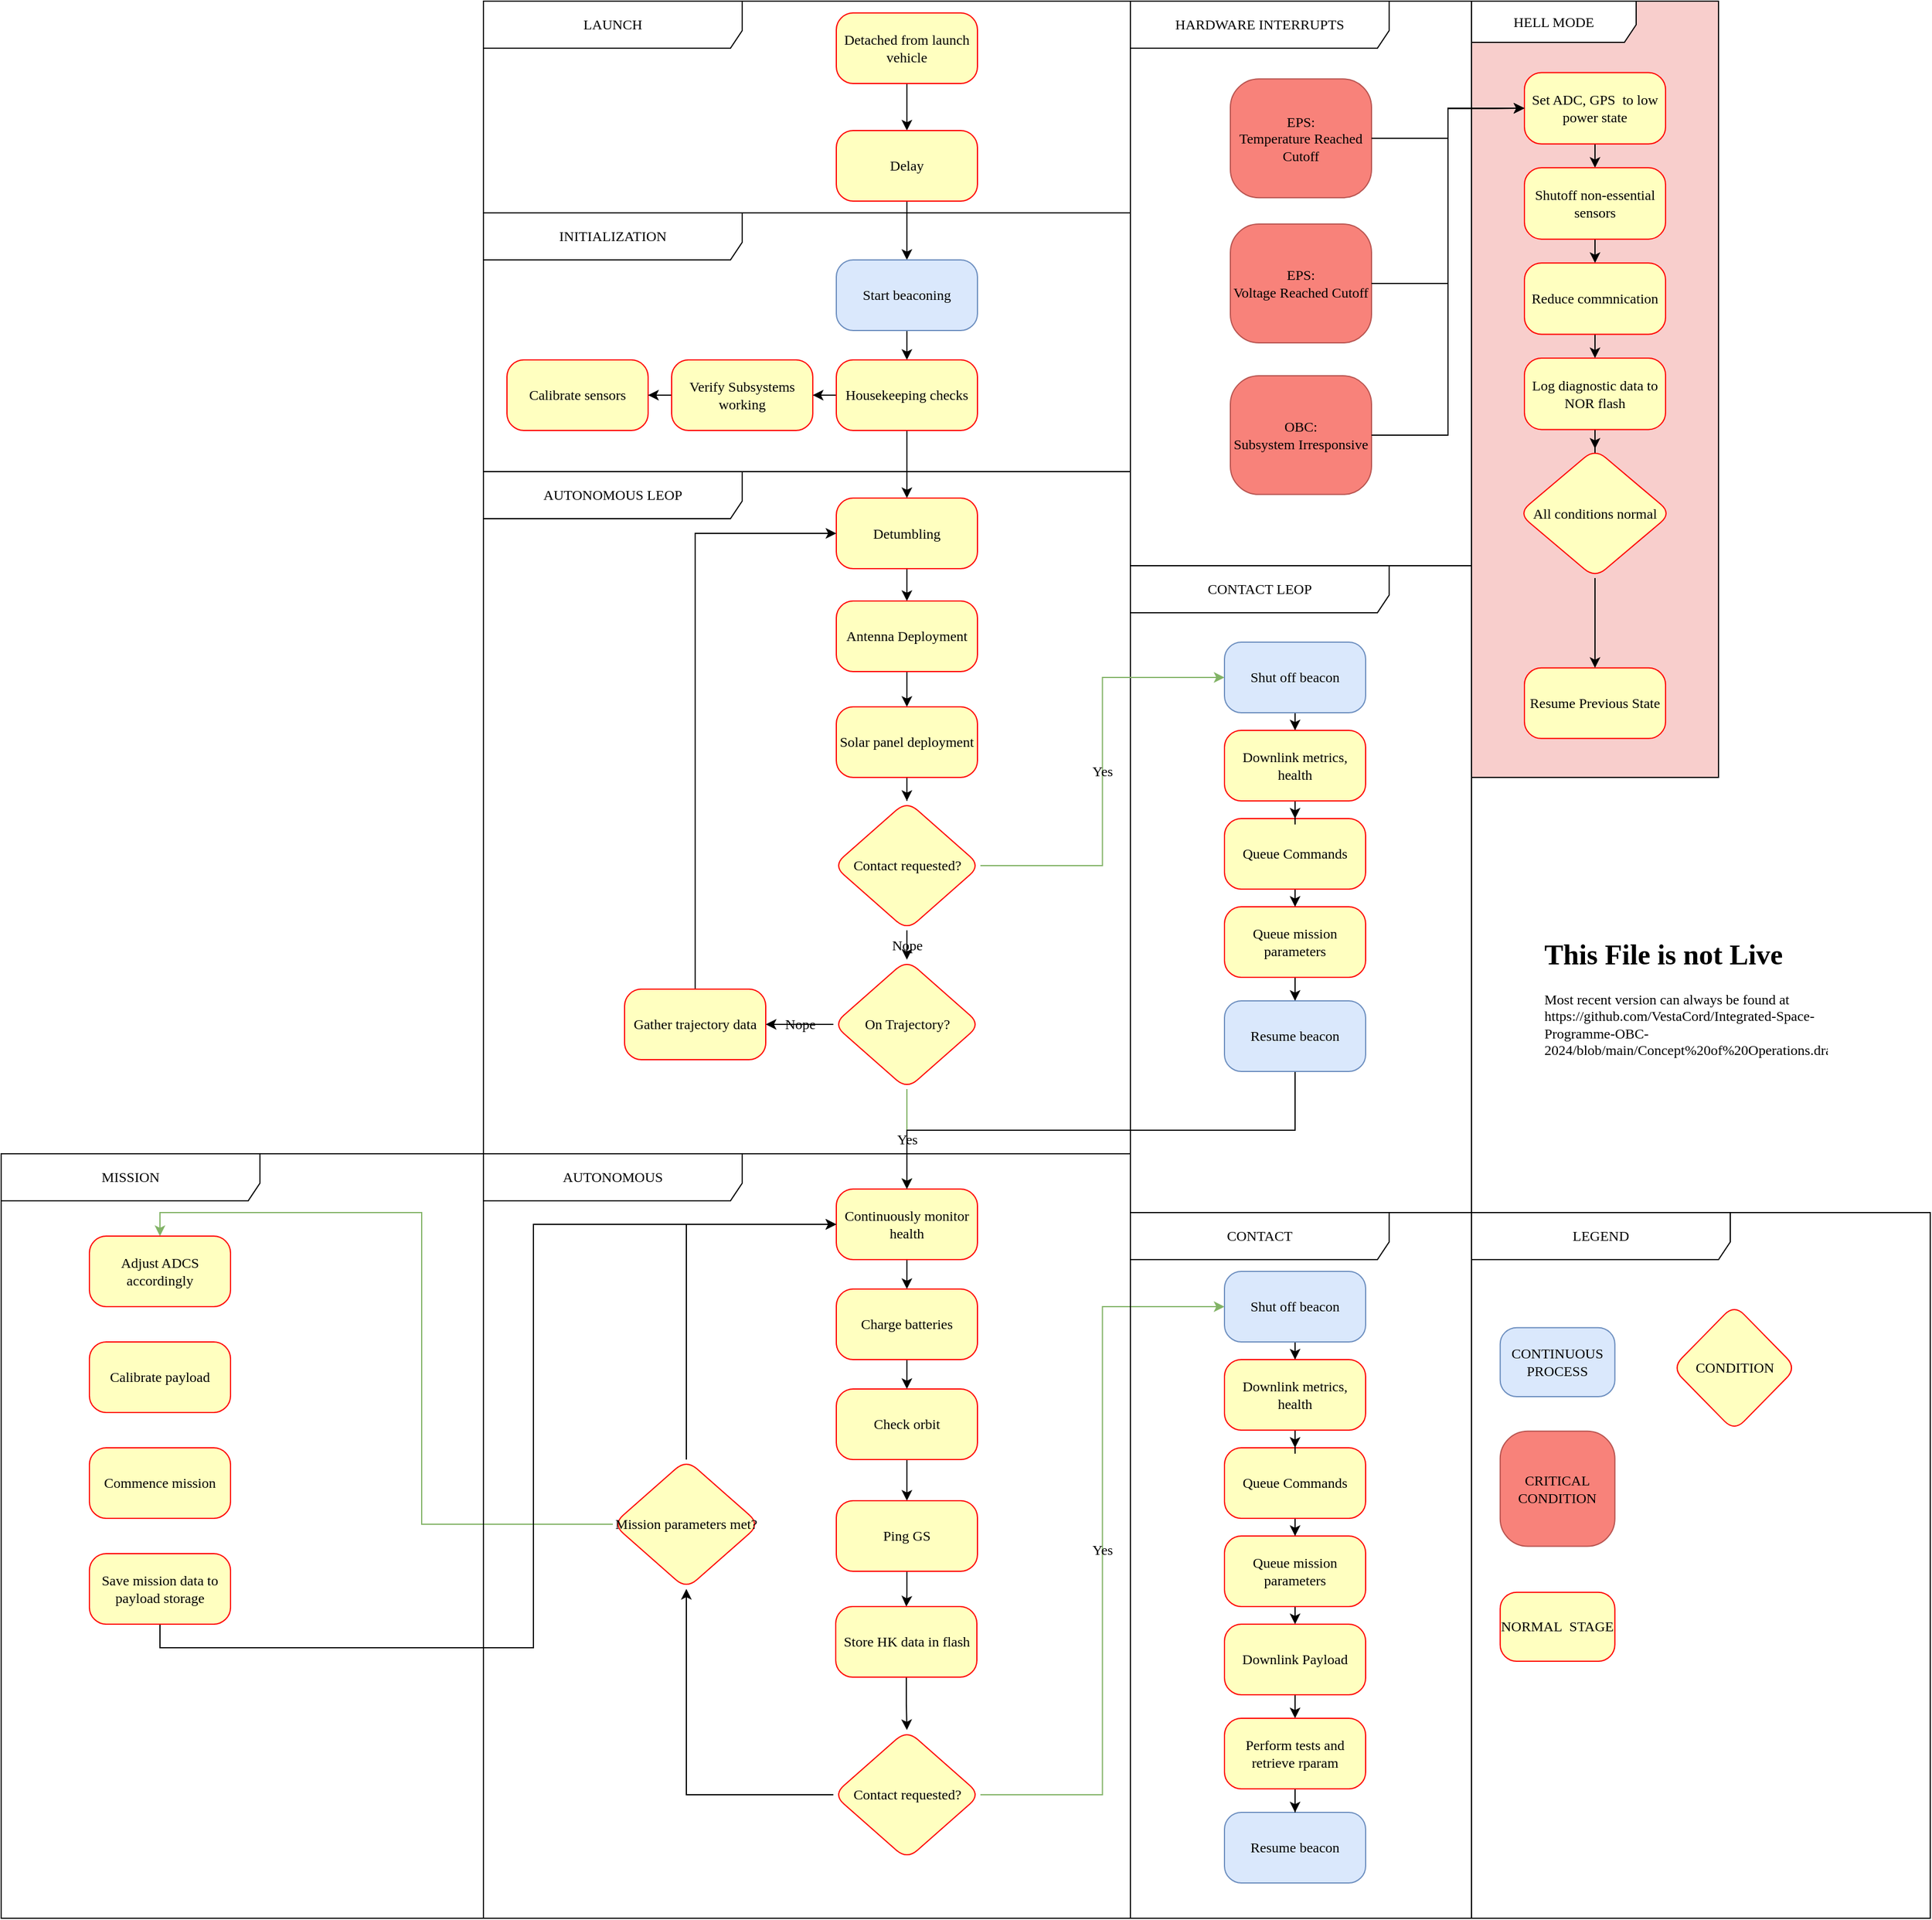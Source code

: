 <mxfile version="25.0.3">
  <diagram name="Page-1" id="58cdce13-f638-feb5-8d6f-7d28b1aa9fa0">
    <mxGraphModel dx="6195" dy="1840" grid="1" gridSize="10" guides="1" tooltips="1" connect="1" arrows="1" fold="1" page="1" pageScale="1" pageWidth="1100" pageHeight="850" background="none" math="0" shadow="0">
      <root>
        <mxCell id="0" />
        <mxCell id="1" parent="0" />
        <mxCell id="lHxp2UJJxv1g5Qm9Gd8C-112" value="CONTACT LEOP" style="shape=umlFrame;whiteSpace=wrap;html=1;rounded=1;shadow=0;comic=0;labelBackgroundColor=none;strokeWidth=1;fontFamily=Verdana;fontSize=12;align=center;width=220;height=40;movable=1;resizable=1;rotatable=1;deletable=1;editable=1;locked=0;connectable=1;" vertex="1" parent="1">
          <mxGeometry x="-1790" y="540" width="290" height="550" as="geometry" />
        </mxCell>
        <mxCell id="lHxp2UJJxv1g5Qm9Gd8C-42" value="INITIALIZATION" style="shape=umlFrame;whiteSpace=wrap;html=1;rounded=1;shadow=0;comic=0;labelBackgroundColor=none;strokeWidth=1;fontFamily=Verdana;fontSize=12;align=center;width=220;height=40;movable=1;resizable=1;rotatable=1;deletable=1;editable=1;locked=0;connectable=1;" vertex="1" parent="1">
          <mxGeometry x="-2340" y="240" width="550" height="220" as="geometry" />
        </mxCell>
        <mxCell id="WgPyda2361uFBX1S1SH9-40" value="&lt;h1 style=&quot;margin-top: 0px;&quot;&gt;This File is not Live&lt;br&gt;&lt;/h1&gt;&lt;p&gt;Most recent version can always be found at https://github.com/VestaCord/Integrated-Space-Programme-OBC-2024/blob/main/Concept%20of%20Operations.drawio&lt;/p&gt;&lt;p&gt;&lt;br&gt;&lt;/p&gt;" style="text;html=1;whiteSpace=wrap;overflow=hidden;rounded=0;fontFamily=Verdana;fontSize=12;fontColor=default;labelBackgroundColor=none;" parent="1" vertex="1">
          <mxGeometry x="-1440" y="850" width="242.56" height="120" as="geometry" />
        </mxCell>
        <mxCell id="fZ8Ad-nDp0P5AW8LzXRF-111" value="" style="group;fillColor=#f8cecc;strokeColor=#b85450;" parent="1" vertex="1" connectable="0">
          <mxGeometry x="-1500" y="60" width="210" height="660" as="geometry" />
        </mxCell>
        <mxCell id="fZ8Ad-nDp0P5AW8LzXRF-101" value="HELL MODE" style="shape=umlFrame;whiteSpace=wrap;html=1;rounded=1;shadow=0;comic=0;labelBackgroundColor=none;strokeWidth=1;fontFamily=Verdana;fontSize=12;align=center;width=140;height=35;movable=1;resizable=1;rotatable=1;deletable=1;editable=1;locked=0;connectable=1;" parent="fZ8Ad-nDp0P5AW8LzXRF-111" vertex="1">
          <mxGeometry width="210" height="660" as="geometry" />
        </mxCell>
        <mxCell id="fZ8Ad-nDp0P5AW8LzXRF-107" style="edgeStyle=orthogonalEdgeStyle;rounded=0;orthogonalLoop=1;jettySize=auto;html=1;exitX=0.5;exitY=1;exitDx=0;exitDy=0;entryX=0.5;entryY=0;entryDx=0;entryDy=0;fontFamily=Verdana;fontSize=12;fontColor=#000000;labelBackgroundColor=none;" parent="fZ8Ad-nDp0P5AW8LzXRF-111" source="fZ8Ad-nDp0P5AW8LzXRF-102" target="fZ8Ad-nDp0P5AW8LzXRF-103" edge="1">
          <mxGeometry relative="1" as="geometry" />
        </mxCell>
        <mxCell id="fZ8Ad-nDp0P5AW8LzXRF-102" value="Set ADC, GPS  to low power state" style="whiteSpace=wrap;rounded=1;fillColor=#ffffc0;strokeColor=#ff0000;shadow=0;fontColor=#000000;fontStyle=0;comic=0;align=center;verticalAlign=middle;arcSize=24;fontFamily=Verdana;fontSize=12;labelBackgroundColor=none;" parent="fZ8Ad-nDp0P5AW8LzXRF-111" vertex="1">
          <mxGeometry x="45.0" y="60.702" width="120" height="60.702" as="geometry" />
        </mxCell>
        <mxCell id="fZ8Ad-nDp0P5AW8LzXRF-108" style="edgeStyle=orthogonalEdgeStyle;rounded=0;orthogonalLoop=1;jettySize=auto;html=1;exitX=0.5;exitY=1;exitDx=0;exitDy=0;entryX=0.5;entryY=0;entryDx=0;entryDy=0;fontFamily=Verdana;fontSize=12;fontColor=#000000;labelBackgroundColor=none;" parent="fZ8Ad-nDp0P5AW8LzXRF-111" source="fZ8Ad-nDp0P5AW8LzXRF-103" target="fZ8Ad-nDp0P5AW8LzXRF-104" edge="1">
          <mxGeometry relative="1" as="geometry" />
        </mxCell>
        <mxCell id="fZ8Ad-nDp0P5AW8LzXRF-103" value="Shutoff non-essential sensors" style="whiteSpace=wrap;rounded=1;fillColor=#ffffc0;strokeColor=#ff0000;shadow=0;fontColor=#000000;fontStyle=0;comic=0;align=center;verticalAlign=middle;arcSize=24;fontFamily=Verdana;fontSize=12;labelBackgroundColor=none;" parent="fZ8Ad-nDp0P5AW8LzXRF-111" vertex="1">
          <mxGeometry x="45.0" y="141.638" width="120" height="60.702" as="geometry" />
        </mxCell>
        <mxCell id="fZ8Ad-nDp0P5AW8LzXRF-109" style="edgeStyle=orthogonalEdgeStyle;rounded=0;orthogonalLoop=1;jettySize=auto;html=1;exitX=0.5;exitY=1;exitDx=0;exitDy=0;entryX=0.5;entryY=0;entryDx=0;entryDy=0;fontFamily=Verdana;fontSize=12;fontColor=#000000;labelBackgroundColor=none;" parent="fZ8Ad-nDp0P5AW8LzXRF-111" source="fZ8Ad-nDp0P5AW8LzXRF-104" target="fZ8Ad-nDp0P5AW8LzXRF-105" edge="1">
          <mxGeometry relative="1" as="geometry" />
        </mxCell>
        <mxCell id="fZ8Ad-nDp0P5AW8LzXRF-104" value="Reduce commnication" style="whiteSpace=wrap;rounded=1;fillColor=#ffffc0;strokeColor=#ff0000;shadow=0;fontColor=#000000;fontStyle=0;comic=0;align=center;verticalAlign=middle;arcSize=24;fontFamily=Verdana;fontSize=12;labelBackgroundColor=none;" parent="fZ8Ad-nDp0P5AW8LzXRF-111" vertex="1">
          <mxGeometry x="45.0" y="222.574" width="120" height="60.702" as="geometry" />
        </mxCell>
        <mxCell id="lHxp2UJJxv1g5Qm9Gd8C-40" style="edgeStyle=orthogonalEdgeStyle;rounded=0;orthogonalLoop=1;jettySize=auto;html=1;exitX=0.5;exitY=1;exitDx=0;exitDy=0;fontFamily=Verdana;fontSize=12;fontColor=#000000;fontStyle=0;labelBackgroundColor=none;" edge="1" parent="fZ8Ad-nDp0P5AW8LzXRF-111" source="fZ8Ad-nDp0P5AW8LzXRF-105" target="lHxp2UJJxv1g5Qm9Gd8C-39">
          <mxGeometry relative="1" as="geometry" />
        </mxCell>
        <mxCell id="fZ8Ad-nDp0P5AW8LzXRF-105" value="Log diagnostic data to NOR flash" style="whiteSpace=wrap;rounded=1;fillColor=#ffffc0;strokeColor=#ff0000;shadow=0;fontColor=#000000;fontStyle=0;comic=0;align=center;verticalAlign=middle;arcSize=24;fontFamily=Verdana;fontSize=12;labelBackgroundColor=none;" parent="fZ8Ad-nDp0P5AW8LzXRF-111" vertex="1">
          <mxGeometry x="45" y="303.511" width="120" height="60.702" as="geometry" />
        </mxCell>
        <mxCell id="lHxp2UJJxv1g5Qm9Gd8C-39" value="All conditions normal" style="rhombus;whiteSpace=wrap;html=1;rounded=1;shadow=0;comic=0;strokeColor=#ff0000;align=center;verticalAlign=middle;arcSize=24;fontFamily=Verdana;fontSize=12;fontColor=#000000;labelBackgroundColor=none;fillColor=#ffffc0;" vertex="1" parent="fZ8Ad-nDp0P5AW8LzXRF-111">
          <mxGeometry x="40" y="380.5" width="130" height="110" as="geometry" />
        </mxCell>
        <mxCell id="fZ8Ad-nDp0P5AW8LzXRF-229" value="Resume Previous State" style="rounded=1;whiteSpace=wrap;html=1;shadow=0;comic=0;strokeColor=#ff0000;align=center;verticalAlign=middle;arcSize=24;fontFamily=Verdana;fontSize=12;fontColor=#000000;labelBackgroundColor=none;fillColor=#ffffc0;" parent="fZ8Ad-nDp0P5AW8LzXRF-111" vertex="1">
          <mxGeometry x="45" y="566.9" width="120" height="60" as="geometry" />
        </mxCell>
        <mxCell id="lHxp2UJJxv1g5Qm9Gd8C-41" style="edgeStyle=orthogonalEdgeStyle;rounded=0;orthogonalLoop=1;jettySize=auto;html=1;exitX=0.5;exitY=1;exitDx=0;exitDy=0;fontFamily=Verdana;fontSize=12;fontColor=#000000;fontStyle=0;labelBackgroundColor=none;" edge="1" parent="fZ8Ad-nDp0P5AW8LzXRF-111" source="lHxp2UJJxv1g5Qm9Gd8C-39" target="fZ8Ad-nDp0P5AW8LzXRF-229">
          <mxGeometry relative="1" as="geometry" />
        </mxCell>
        <mxCell id="lHxp2UJJxv1g5Qm9Gd8C-6" style="edgeStyle=orthogonalEdgeStyle;rounded=0;orthogonalLoop=1;jettySize=auto;html=1;exitX=0.5;exitY=1;exitDx=0;exitDy=0;fontFamily=Verdana;fontSize=12;fontColor=#000000;fontStyle=0;labelBackgroundColor=none;" edge="1" parent="1" source="lHxp2UJJxv1g5Qm9Gd8C-5" target="lHxp2UJJxv1g5Qm9Gd8C-7">
          <mxGeometry relative="1" as="geometry">
            <mxPoint x="-1980" y="170" as="targetPoint" />
          </mxGeometry>
        </mxCell>
        <mxCell id="lHxp2UJJxv1g5Qm9Gd8C-5" value="Detached from launch vehicle" style="rounded=1;whiteSpace=wrap;html=1;shadow=0;comic=0;strokeColor=#ff0000;align=center;verticalAlign=middle;arcSize=24;fontFamily=Verdana;fontSize=12;fontColor=#000000;fontStyle=0;labelBackgroundColor=none;fillColor=#ffffc0;" vertex="1" parent="1">
          <mxGeometry x="-2040" y="70" width="120" height="60" as="geometry" />
        </mxCell>
        <mxCell id="lHxp2UJJxv1g5Qm9Gd8C-8" style="edgeStyle=orthogonalEdgeStyle;rounded=0;orthogonalLoop=1;jettySize=auto;html=1;exitX=0.5;exitY=1;exitDx=0;exitDy=0;fontFamily=Verdana;fontSize=12;fontColor=#000000;fontStyle=0;labelBackgroundColor=none;" edge="1" parent="1" source="lHxp2UJJxv1g5Qm9Gd8C-7" target="lHxp2UJJxv1g5Qm9Gd8C-9">
          <mxGeometry relative="1" as="geometry">
            <mxPoint x="-1980" y="330" as="targetPoint" />
          </mxGeometry>
        </mxCell>
        <mxCell id="lHxp2UJJxv1g5Qm9Gd8C-7" value="Delay" style="rounded=1;whiteSpace=wrap;html=1;shadow=0;comic=0;strokeColor=#ff0000;align=center;verticalAlign=middle;arcSize=24;fontFamily=Verdana;fontSize=12;fontColor=#000000;fontStyle=0;labelBackgroundColor=none;fillColor=#ffffc0;" vertex="1" parent="1">
          <mxGeometry x="-2040" y="170" width="120" height="60" as="geometry" />
        </mxCell>
        <mxCell id="lHxp2UJJxv1g5Qm9Gd8C-61" style="edgeStyle=orthogonalEdgeStyle;rounded=0;orthogonalLoop=1;jettySize=auto;html=1;exitX=0.5;exitY=1;exitDx=0;exitDy=0;fontFamily=Verdana;fontSize=12;fontColor=#000000;fontStyle=0;labelBackgroundColor=none;" edge="1" parent="1" source="lHxp2UJJxv1g5Qm9Gd8C-9" target="lHxp2UJJxv1g5Qm9Gd8C-60">
          <mxGeometry relative="1" as="geometry" />
        </mxCell>
        <mxCell id="lHxp2UJJxv1g5Qm9Gd8C-9" value="Start beaconing" style="rounded=1;whiteSpace=wrap;html=1;shadow=0;comic=0;strokeColor=#6c8ebf;align=center;verticalAlign=middle;arcSize=24;fontFamily=Verdana;fontSize=12;fontStyle=0;labelBackgroundColor=none;fillColor=#dae8fc;" vertex="1" parent="1">
          <mxGeometry x="-2040" y="280" width="120" height="60" as="geometry" />
        </mxCell>
        <mxCell id="lHxp2UJJxv1g5Qm9Gd8C-14" style="edgeStyle=orthogonalEdgeStyle;rounded=0;orthogonalLoop=1;jettySize=auto;html=1;exitX=0.5;exitY=1;exitDx=0;exitDy=0;entryX=0.5;entryY=0;entryDx=0;entryDy=0;fontFamily=Verdana;fontSize=12;fontColor=#000000;labelBackgroundColor=none;" edge="1" parent="1" target="lHxp2UJJxv1g5Qm9Gd8C-17">
          <mxGeometry relative="1" as="geometry">
            <mxPoint x="-1565.0" y="242.34" as="sourcePoint" />
          </mxGeometry>
        </mxCell>
        <mxCell id="lHxp2UJJxv1g5Qm9Gd8C-64" style="edgeStyle=orthogonalEdgeStyle;rounded=0;orthogonalLoop=1;jettySize=auto;html=1;exitX=0.5;exitY=1;exitDx=0;exitDy=0;entryX=0.5;entryY=0;entryDx=0;entryDy=0;fontFamily=Verdana;fontSize=12;fontColor=#000000;fontStyle=0;labelBackgroundColor=none;" edge="1" parent="1" source="lHxp2UJJxv1g5Qm9Gd8C-60" target="lHxp2UJJxv1g5Qm9Gd8C-63">
          <mxGeometry relative="1" as="geometry" />
        </mxCell>
        <mxCell id="lHxp2UJJxv1g5Qm9Gd8C-98" style="edgeStyle=orthogonalEdgeStyle;rounded=0;orthogonalLoop=1;jettySize=auto;html=1;exitX=0;exitY=0.5;exitDx=0;exitDy=0;fontFamily=Verdana;fontSize=12;fontColor=#000000;fontStyle=0;labelBackgroundColor=none;" edge="1" parent="1" source="lHxp2UJJxv1g5Qm9Gd8C-60" target="lHxp2UJJxv1g5Qm9Gd8C-96">
          <mxGeometry relative="1" as="geometry" />
        </mxCell>
        <mxCell id="lHxp2UJJxv1g5Qm9Gd8C-60" value="Housekeeping checks" style="rounded=1;whiteSpace=wrap;html=1;shadow=0;comic=0;strokeColor=#ff0000;align=center;verticalAlign=middle;arcSize=24;fontFamily=Verdana;fontSize=12;fontColor=#000000;fontStyle=0;labelBackgroundColor=none;fillColor=#ffffc0;" vertex="1" parent="1">
          <mxGeometry x="-2040" y="365" width="120" height="60" as="geometry" />
        </mxCell>
        <mxCell id="lHxp2UJJxv1g5Qm9Gd8C-62" value="AUTONOMOUS LEOP" style="shape=umlFrame;whiteSpace=wrap;html=1;rounded=1;shadow=0;comic=0;labelBackgroundColor=none;strokeWidth=1;fontFamily=Verdana;fontSize=12;align=center;width=220;height=40;movable=1;resizable=1;rotatable=1;deletable=1;editable=1;locked=0;connectable=1;" vertex="1" parent="1">
          <mxGeometry x="-2340" y="460" width="550" height="580" as="geometry" />
        </mxCell>
        <mxCell id="lHxp2UJJxv1g5Qm9Gd8C-67" style="edgeStyle=orthogonalEdgeStyle;rounded=0;orthogonalLoop=1;jettySize=auto;html=1;exitX=0.5;exitY=1;exitDx=0;exitDy=0;fontFamily=Verdana;fontSize=12;fontColor=#000000;fontStyle=0;labelBackgroundColor=none;" edge="1" parent="1" source="lHxp2UJJxv1g5Qm9Gd8C-63" target="lHxp2UJJxv1g5Qm9Gd8C-66">
          <mxGeometry relative="1" as="geometry" />
        </mxCell>
        <mxCell id="lHxp2UJJxv1g5Qm9Gd8C-63" value="Detumbling" style="rounded=1;whiteSpace=wrap;html=1;shadow=0;comic=0;strokeColor=#ff0000;align=center;verticalAlign=middle;arcSize=24;fontFamily=Verdana;fontSize=12;fontColor=#000000;fontStyle=0;labelBackgroundColor=none;fillColor=#ffffc0;" vertex="1" parent="1">
          <mxGeometry x="-2040" y="482.5" width="120" height="60" as="geometry" />
        </mxCell>
        <mxCell id="lHxp2UJJxv1g5Qm9Gd8C-70" style="edgeStyle=orthogonalEdgeStyle;rounded=0;orthogonalLoop=1;jettySize=auto;html=1;exitX=0.5;exitY=1;exitDx=0;exitDy=0;entryX=0.5;entryY=0;entryDx=0;entryDy=0;fontFamily=Verdana;fontSize=12;fontColor=#000000;fontStyle=0;labelBackgroundColor=none;" edge="1" parent="1" source="lHxp2UJJxv1g5Qm9Gd8C-66" target="lHxp2UJJxv1g5Qm9Gd8C-69">
          <mxGeometry relative="1" as="geometry" />
        </mxCell>
        <mxCell id="lHxp2UJJxv1g5Qm9Gd8C-66" value="Antenna Deployment" style="rounded=1;whiteSpace=wrap;html=1;shadow=0;comic=0;strokeColor=#ff0000;align=center;verticalAlign=middle;arcSize=24;fontFamily=Verdana;fontSize=12;fontColor=#000000;fontStyle=0;labelBackgroundColor=none;fillColor=#ffffc0;" vertex="1" parent="1">
          <mxGeometry x="-2040" y="570" width="120" height="60" as="geometry" />
        </mxCell>
        <mxCell id="lHxp2UJJxv1g5Qm9Gd8C-89" style="edgeStyle=orthogonalEdgeStyle;rounded=0;orthogonalLoop=1;jettySize=auto;html=1;exitX=0.5;exitY=1;exitDx=0;exitDy=0;fontFamily=Verdana;fontSize=12;fontColor=#000000;fontStyle=0;labelBackgroundColor=none;" edge="1" parent="1" source="lHxp2UJJxv1g5Qm9Gd8C-69" target="lHxp2UJJxv1g5Qm9Gd8C-88">
          <mxGeometry relative="1" as="geometry" />
        </mxCell>
        <mxCell id="lHxp2UJJxv1g5Qm9Gd8C-69" value="Solar panel deployment" style="rounded=1;whiteSpace=wrap;html=1;shadow=0;comic=0;strokeColor=#ff0000;align=center;verticalAlign=middle;arcSize=24;fontFamily=Verdana;fontSize=12;fontColor=#000000;fontStyle=0;labelBackgroundColor=none;fillColor=#ffffc0;" vertex="1" parent="1">
          <mxGeometry x="-2040" y="660" width="120" height="60" as="geometry" />
        </mxCell>
        <mxCell id="lHxp2UJJxv1g5Qm9Gd8C-72" value="" style="group" vertex="1" connectable="0" parent="1">
          <mxGeometry x="-1790" y="60" width="290" height="480" as="geometry" />
        </mxCell>
        <mxCell id="lHxp2UJJxv1g5Qm9Gd8C-11" value="HARDWARE INTERRUPTS" style="shape=umlFrame;whiteSpace=wrap;html=1;rounded=1;shadow=0;comic=0;labelBackgroundColor=none;strokeWidth=1;fontFamily=Verdana;fontSize=12;align=center;width=220;height=40;movable=1;resizable=1;rotatable=1;deletable=1;editable=1;locked=0;connectable=1;" vertex="1" parent="lHxp2UJJxv1g5Qm9Gd8C-72">
          <mxGeometry width="290" height="480" as="geometry" />
        </mxCell>
        <mxCell id="lHxp2UJJxv1g5Qm9Gd8C-32" value="&lt;div&gt;EPS:&lt;/div&gt;&lt;div&gt;Temperature Reached Cutoff&lt;br&gt;&lt;/div&gt;" style="rounded=1;whiteSpace=wrap;html=1;shadow=0;comic=0;strokeColor=#b85450;align=center;verticalAlign=middle;arcSize=24;fontFamily=Verdana;fontSize=12;fontStyle=0;labelBackgroundColor=none;fillColor=#F8827A;" vertex="1" parent="lHxp2UJJxv1g5Qm9Gd8C-72">
          <mxGeometry x="85" y="66.12" width="120" height="100.946" as="geometry" />
        </mxCell>
        <mxCell id="lHxp2UJJxv1g5Qm9Gd8C-33" value="&lt;div&gt;EPS:&lt;/div&gt;&lt;div&gt;Voltage Reached Cutoff&lt;br&gt;&lt;/div&gt;" style="rounded=1;whiteSpace=wrap;html=1;shadow=0;comic=0;strokeColor=#b85450;align=center;verticalAlign=middle;arcSize=24;fontFamily=Verdana;fontSize=12;fontStyle=0;labelBackgroundColor=none;fillColor=#F8827A;" vertex="1" parent="lHxp2UJJxv1g5Qm9Gd8C-72">
          <mxGeometry x="85" y="189.527" width="120" height="100.946" as="geometry" />
        </mxCell>
        <mxCell id="lHxp2UJJxv1g5Qm9Gd8C-34" value="&lt;div&gt;OBC:&lt;/div&gt;&lt;div&gt;Subsystem Irresponsive&lt;br&gt;&lt;/div&gt;" style="rounded=1;whiteSpace=wrap;html=1;shadow=0;comic=0;strokeColor=#b85450;align=center;verticalAlign=middle;arcSize=24;fontFamily=Verdana;fontSize=12;fontStyle=0;labelBackgroundColor=none;fillColor=#F8827A;" vertex="1" parent="lHxp2UJJxv1g5Qm9Gd8C-72">
          <mxGeometry x="85" y="318.486" width="120" height="100.946" as="geometry" />
        </mxCell>
        <mxCell id="lHxp2UJJxv1g5Qm9Gd8C-111" value="Nope" style="edgeStyle=orthogonalEdgeStyle;rounded=0;orthogonalLoop=1;jettySize=auto;html=1;exitX=0.5;exitY=1;exitDx=0;exitDy=0;fontFamily=Verdana;fontSize=12;fontColor=#000000;fontStyle=0;labelBackgroundColor=none;" edge="1" parent="1" source="lHxp2UJJxv1g5Qm9Gd8C-88" target="lHxp2UJJxv1g5Qm9Gd8C-106">
          <mxGeometry relative="1" as="geometry" />
        </mxCell>
        <mxCell id="lHxp2UJJxv1g5Qm9Gd8C-116" value="Yes" style="edgeStyle=orthogonalEdgeStyle;rounded=0;orthogonalLoop=1;jettySize=auto;html=1;exitX=1;exitY=0.5;exitDx=0;exitDy=0;entryX=0;entryY=0.5;entryDx=0;entryDy=0;fontFamily=Verdana;fontSize=12;fontColor=#000000;fontStyle=0;labelBackgroundColor=none;fillColor=#d5e8d4;strokeColor=#82b366;" edge="1" parent="1" source="lHxp2UJJxv1g5Qm9Gd8C-88" target="lHxp2UJJxv1g5Qm9Gd8C-113">
          <mxGeometry relative="1" as="geometry" />
        </mxCell>
        <mxCell id="lHxp2UJJxv1g5Qm9Gd8C-88" value="Contact requested?" style="rhombus;whiteSpace=wrap;html=1;rounded=1;shadow=0;comic=0;strokeColor=#ff0000;align=center;verticalAlign=middle;arcSize=24;fontFamily=Verdana;fontSize=12;fontColor=#000000;labelBackgroundColor=none;fillColor=#ffffc0;" vertex="1" parent="1">
          <mxGeometry x="-2042.5" y="740" width="125" height="110" as="geometry" />
        </mxCell>
        <mxCell id="lHxp2UJJxv1g5Qm9Gd8C-93" style="edgeStyle=orthogonalEdgeStyle;rounded=0;orthogonalLoop=1;jettySize=auto;html=1;exitX=0.5;exitY=0;exitDx=0;exitDy=0;entryX=0;entryY=0.5;entryDx=0;entryDy=0;fontFamily=Verdana;fontSize=12;fontColor=#000000;fontStyle=0;labelBackgroundColor=none;" edge="1" parent="1" source="lHxp2UJJxv1g5Qm9Gd8C-91" target="lHxp2UJJxv1g5Qm9Gd8C-63">
          <mxGeometry relative="1" as="geometry" />
        </mxCell>
        <mxCell id="lHxp2UJJxv1g5Qm9Gd8C-91" value="Gather trajectory data" style="rounded=1;whiteSpace=wrap;html=1;shadow=0;comic=0;strokeColor=#ff0000;align=center;verticalAlign=middle;arcSize=24;fontFamily=Verdana;fontSize=12;fontColor=#000000;fontStyle=0;labelBackgroundColor=none;fillColor=#ffffc0;" vertex="1" parent="1">
          <mxGeometry x="-2220" y="900" width="120" height="60" as="geometry" />
        </mxCell>
        <mxCell id="lHxp2UJJxv1g5Qm9Gd8C-94" value="AUTONOMOUS" style="shape=umlFrame;whiteSpace=wrap;html=1;rounded=1;shadow=0;comic=0;labelBackgroundColor=none;strokeWidth=1;fontFamily=Verdana;fontSize=12;align=center;width=220;height=40;movable=1;resizable=1;rotatable=1;deletable=1;editable=1;locked=0;connectable=1;" vertex="1" parent="1">
          <mxGeometry x="-2340" y="1040" width="550" height="650" as="geometry" />
        </mxCell>
        <mxCell id="lHxp2UJJxv1g5Qm9Gd8C-99" style="edgeStyle=orthogonalEdgeStyle;rounded=0;orthogonalLoop=1;jettySize=auto;html=1;exitX=0;exitY=0.5;exitDx=0;exitDy=0;fontFamily=Verdana;fontSize=12;fontColor=#000000;fontStyle=0;labelBackgroundColor=none;" edge="1" parent="1" source="lHxp2UJJxv1g5Qm9Gd8C-96" target="lHxp2UJJxv1g5Qm9Gd8C-97">
          <mxGeometry relative="1" as="geometry" />
        </mxCell>
        <mxCell id="lHxp2UJJxv1g5Qm9Gd8C-96" value="Verify Subsystems working" style="rounded=1;whiteSpace=wrap;html=1;shadow=0;comic=0;strokeColor=#ff0000;align=center;verticalAlign=middle;arcSize=24;fontFamily=Verdana;fontSize=12;fontColor=#000000;fontStyle=0;labelBackgroundColor=none;fillColor=#ffffc0;" vertex="1" parent="1">
          <mxGeometry x="-2180" y="365" width="120" height="60" as="geometry" />
        </mxCell>
        <mxCell id="lHxp2UJJxv1g5Qm9Gd8C-97" value="Calibrate sensors" style="rounded=1;whiteSpace=wrap;html=1;shadow=0;comic=0;strokeColor=#ff0000;align=center;verticalAlign=middle;arcSize=24;fontFamily=Verdana;fontSize=12;fontColor=#000000;fontStyle=0;labelBackgroundColor=none;fillColor=#ffffc0;" vertex="1" parent="1">
          <mxGeometry x="-2320" y="365" width="120" height="60" as="geometry" />
        </mxCell>
        <mxCell id="lHxp2UJJxv1g5Qm9Gd8C-117" style="edgeStyle=orthogonalEdgeStyle;rounded=0;orthogonalLoop=1;jettySize=auto;html=1;exitX=0.5;exitY=1;exitDx=0;exitDy=0;entryX=0.5;entryY=0;entryDx=0;entryDy=0;fontFamily=Verdana;fontSize=12;fontColor=#000000;fontStyle=0;labelBackgroundColor=none;" edge="1" parent="1" source="lHxp2UJJxv1g5Qm9Gd8C-100" target="lHxp2UJJxv1g5Qm9Gd8C-101">
          <mxGeometry relative="1" as="geometry" />
        </mxCell>
        <mxCell id="lHxp2UJJxv1g5Qm9Gd8C-100" value="Continuously monitor health" style="rounded=1;whiteSpace=wrap;html=1;shadow=0;comic=0;strokeColor=#ff0000;align=center;verticalAlign=middle;arcSize=24;fontFamily=Verdana;fontSize=12;fontColor=#000000;fontStyle=0;labelBackgroundColor=none;fillColor=#ffffc0;" vertex="1" parent="1">
          <mxGeometry x="-2040" y="1070" width="120" height="60" as="geometry" />
        </mxCell>
        <mxCell id="lHxp2UJJxv1g5Qm9Gd8C-151" style="edgeStyle=orthogonalEdgeStyle;rounded=0;orthogonalLoop=1;jettySize=auto;html=1;exitX=0.5;exitY=1;exitDx=0;exitDy=0;entryX=0.5;entryY=0;entryDx=0;entryDy=0;fontFamily=Verdana;fontSize=12;fontColor=#000000;fontStyle=0;labelBackgroundColor=none;" edge="1" parent="1" source="lHxp2UJJxv1g5Qm9Gd8C-101" target="lHxp2UJJxv1g5Qm9Gd8C-148">
          <mxGeometry relative="1" as="geometry" />
        </mxCell>
        <mxCell id="lHxp2UJJxv1g5Qm9Gd8C-101" value="Charge batteries" style="rounded=1;whiteSpace=wrap;html=1;shadow=0;comic=0;strokeColor=#ff0000;align=center;verticalAlign=middle;arcSize=24;fontFamily=Verdana;fontSize=12;fontColor=#000000;fontStyle=0;labelBackgroundColor=none;fillColor=#ffffc0;" vertex="1" parent="1">
          <mxGeometry x="-2040" y="1155" width="120" height="60" as="geometry" />
        </mxCell>
        <mxCell id="lHxp2UJJxv1g5Qm9Gd8C-156" value="Yes" style="edgeStyle=orthogonalEdgeStyle;rounded=0;orthogonalLoop=1;jettySize=auto;html=1;exitX=1;exitY=0.5;exitDx=0;exitDy=0;entryX=0;entryY=0.5;entryDx=0;entryDy=0;fontFamily=Verdana;fontSize=12;fontColor=#000000;fontStyle=0;labelBackgroundColor=none;fillColor=#d5e8d4;strokeColor=#82b366;" edge="1" parent="1" source="lHxp2UJJxv1g5Qm9Gd8C-105" target="lHxp2UJJxv1g5Qm9Gd8C-132">
          <mxGeometry relative="1" as="geometry" />
        </mxCell>
        <mxCell id="lHxp2UJJxv1g5Qm9Gd8C-164" style="edgeStyle=orthogonalEdgeStyle;rounded=0;orthogonalLoop=1;jettySize=auto;html=1;exitX=0;exitY=0.5;exitDx=0;exitDy=0;entryX=0.5;entryY=1;entryDx=0;entryDy=0;fontFamily=Verdana;fontSize=12;fontColor=#000000;fontStyle=0;labelBackgroundColor=none;" edge="1" parent="1" source="lHxp2UJJxv1g5Qm9Gd8C-105" target="lHxp2UJJxv1g5Qm9Gd8C-163">
          <mxGeometry relative="1" as="geometry" />
        </mxCell>
        <mxCell id="lHxp2UJJxv1g5Qm9Gd8C-105" value="Contact requested?" style="rhombus;whiteSpace=wrap;html=1;rounded=1;shadow=0;comic=0;strokeColor=#ff0000;align=center;verticalAlign=middle;arcSize=24;fontFamily=Verdana;fontSize=12;fontColor=#000000;labelBackgroundColor=none;fillColor=#ffffc0;" vertex="1" parent="1">
          <mxGeometry x="-2042.5" y="1530" width="125" height="110" as="geometry" />
        </mxCell>
        <mxCell id="lHxp2UJJxv1g5Qm9Gd8C-110" value="Nope" style="edgeStyle=orthogonalEdgeStyle;rounded=0;orthogonalLoop=1;jettySize=auto;html=1;exitX=0;exitY=0.5;exitDx=0;exitDy=0;fontFamily=Verdana;fontSize=12;fontColor=#000000;fontStyle=0;labelBackgroundColor=none;" edge="1" parent="1" source="lHxp2UJJxv1g5Qm9Gd8C-106" target="lHxp2UJJxv1g5Qm9Gd8C-91">
          <mxGeometry relative="1" as="geometry" />
        </mxCell>
        <mxCell id="lHxp2UJJxv1g5Qm9Gd8C-115" value="Yes" style="edgeStyle=orthogonalEdgeStyle;rounded=0;orthogonalLoop=1;jettySize=auto;html=1;exitX=0.5;exitY=1;exitDx=0;exitDy=0;entryX=0.5;entryY=0;entryDx=0;entryDy=0;fontFamily=Verdana;fontSize=12;fontColor=#000000;fontStyle=0;labelBackgroundColor=none;fillColor=#d5e8d4;strokeColor=#82b366;" edge="1" parent="1" source="lHxp2UJJxv1g5Qm9Gd8C-106" target="lHxp2UJJxv1g5Qm9Gd8C-100">
          <mxGeometry relative="1" as="geometry" />
        </mxCell>
        <mxCell id="lHxp2UJJxv1g5Qm9Gd8C-106" value="On Trajectory?" style="rhombus;whiteSpace=wrap;html=1;rounded=1;shadow=0;comic=0;strokeColor=#ff0000;align=center;verticalAlign=middle;arcSize=24;fontFamily=Verdana;fontSize=12;fontColor=#000000;labelBackgroundColor=none;fillColor=#ffffc0;" vertex="1" parent="1">
          <mxGeometry x="-2042.5" y="875" width="125" height="110" as="geometry" />
        </mxCell>
        <mxCell id="lHxp2UJJxv1g5Qm9Gd8C-126" style="edgeStyle=orthogonalEdgeStyle;rounded=0;orthogonalLoop=1;jettySize=auto;html=1;exitX=0.5;exitY=1;exitDx=0;exitDy=0;fontFamily=Verdana;fontSize=12;fontColor=#000000;fontStyle=0;labelBackgroundColor=none;" edge="1" parent="1" source="lHxp2UJJxv1g5Qm9Gd8C-113" target="lHxp2UJJxv1g5Qm9Gd8C-125">
          <mxGeometry relative="1" as="geometry" />
        </mxCell>
        <mxCell id="lHxp2UJJxv1g5Qm9Gd8C-113" value="Shut off beacon" style="rounded=1;whiteSpace=wrap;html=1;shadow=0;comic=0;strokeColor=#6c8ebf;align=center;verticalAlign=middle;arcSize=24;fontFamily=Verdana;fontSize=12;fontStyle=0;labelBackgroundColor=none;fillColor=#dae8fc;" vertex="1" parent="1">
          <mxGeometry x="-1710" y="605" width="120" height="60" as="geometry" />
        </mxCell>
        <mxCell id="lHxp2UJJxv1g5Qm9Gd8C-121" value="CONTACT" style="shape=umlFrame;whiteSpace=wrap;html=1;rounded=1;shadow=0;comic=0;labelBackgroundColor=none;strokeWidth=1;fontFamily=Verdana;fontSize=12;align=center;width=220;height=40;movable=1;resizable=1;rotatable=1;deletable=1;editable=1;locked=0;connectable=1;" vertex="1" parent="1">
          <mxGeometry x="-1790" y="1090" width="290" height="600" as="geometry" />
        </mxCell>
        <mxCell id="lHxp2UJJxv1g5Qm9Gd8C-128" style="edgeStyle=orthogonalEdgeStyle;rounded=0;orthogonalLoop=1;jettySize=auto;html=1;exitX=0.5;exitY=1;exitDx=0;exitDy=0;fontFamily=Verdana;fontSize=12;fontColor=#000000;fontStyle=0;labelBackgroundColor=none;" edge="1" parent="1" source="lHxp2UJJxv1g5Qm9Gd8C-122" target="lHxp2UJJxv1g5Qm9Gd8C-123">
          <mxGeometry relative="1" as="geometry" />
        </mxCell>
        <mxCell id="lHxp2UJJxv1g5Qm9Gd8C-122" value="Queue Commands" style="rounded=1;whiteSpace=wrap;html=1;shadow=0;comic=0;strokeColor=#ff0000;align=center;verticalAlign=middle;arcSize=24;fontFamily=Verdana;fontSize=12;fontColor=#000000;fontStyle=0;labelBackgroundColor=none;fillColor=#ffffc0;" vertex="1" parent="1">
          <mxGeometry x="-1710" y="755" width="120" height="60" as="geometry" />
        </mxCell>
        <mxCell id="lHxp2UJJxv1g5Qm9Gd8C-129" style="edgeStyle=orthogonalEdgeStyle;rounded=0;orthogonalLoop=1;jettySize=auto;html=1;exitX=0.5;exitY=1;exitDx=0;exitDy=0;fontFamily=Verdana;fontSize=12;fontColor=#000000;fontStyle=0;labelBackgroundColor=none;" edge="1" parent="1" source="lHxp2UJJxv1g5Qm9Gd8C-123" target="lHxp2UJJxv1g5Qm9Gd8C-124">
          <mxGeometry relative="1" as="geometry" />
        </mxCell>
        <mxCell id="lHxp2UJJxv1g5Qm9Gd8C-123" value="Queue mission parameters" style="rounded=1;whiteSpace=wrap;html=1;shadow=0;comic=0;strokeColor=#ff0000;align=center;verticalAlign=middle;arcSize=24;fontFamily=Verdana;fontSize=12;fontColor=#000000;fontStyle=0;labelBackgroundColor=none;fillColor=#ffffc0;" vertex="1" parent="1">
          <mxGeometry x="-1710" y="830" width="120" height="60" as="geometry" />
        </mxCell>
        <mxCell id="lHxp2UJJxv1g5Qm9Gd8C-130" style="edgeStyle=orthogonalEdgeStyle;rounded=0;orthogonalLoop=1;jettySize=auto;html=1;exitX=0.5;exitY=1;exitDx=0;exitDy=0;entryX=0.5;entryY=0;entryDx=0;entryDy=0;fontFamily=Verdana;fontSize=12;fontColor=#000000;fontStyle=0;labelBackgroundColor=none;" edge="1" parent="1" source="lHxp2UJJxv1g5Qm9Gd8C-124" target="lHxp2UJJxv1g5Qm9Gd8C-100">
          <mxGeometry relative="1" as="geometry" />
        </mxCell>
        <mxCell id="lHxp2UJJxv1g5Qm9Gd8C-124" value="Resume beacon" style="rounded=1;whiteSpace=wrap;html=1;shadow=0;comic=0;strokeColor=#6c8ebf;align=center;verticalAlign=middle;arcSize=24;fontFamily=Verdana;fontSize=12;fontStyle=0;labelBackgroundColor=none;fillColor=#dae8fc;" vertex="1" parent="1">
          <mxGeometry x="-1710" y="910" width="120" height="60" as="geometry" />
        </mxCell>
        <mxCell id="lHxp2UJJxv1g5Qm9Gd8C-127" style="edgeStyle=orthogonalEdgeStyle;rounded=0;orthogonalLoop=1;jettySize=auto;html=1;exitX=0.5;exitY=1;exitDx=0;exitDy=0;fontFamily=Verdana;fontSize=12;fontColor=#000000;fontStyle=0;labelBackgroundColor=none;" edge="1" parent="1" source="lHxp2UJJxv1g5Qm9Gd8C-125" target="lHxp2UJJxv1g5Qm9Gd8C-122">
          <mxGeometry relative="1" as="geometry" />
        </mxCell>
        <mxCell id="lHxp2UJJxv1g5Qm9Gd8C-125" value="Downlink metrics, health" style="rounded=1;whiteSpace=wrap;html=1;shadow=0;comic=0;strokeColor=#ff0000;align=center;verticalAlign=middle;arcSize=24;fontFamily=Verdana;fontSize=12;fontColor=#000000;fontStyle=0;labelBackgroundColor=none;fillColor=#ffffc0;" vertex="1" parent="1">
          <mxGeometry x="-1710" y="680" width="120" height="60" as="geometry" />
        </mxCell>
        <mxCell id="lHxp2UJJxv1g5Qm9Gd8C-131" style="edgeStyle=orthogonalEdgeStyle;rounded=0;orthogonalLoop=1;jettySize=auto;html=1;exitX=0.5;exitY=1;exitDx=0;exitDy=0;fontFamily=Verdana;fontSize=12;fontColor=#000000;fontStyle=0;labelBackgroundColor=none;" edge="1" parent="1" source="lHxp2UJJxv1g5Qm9Gd8C-132" target="lHxp2UJJxv1g5Qm9Gd8C-139">
          <mxGeometry relative="1" as="geometry" />
        </mxCell>
        <mxCell id="lHxp2UJJxv1g5Qm9Gd8C-132" value="Shut off beacon" style="rounded=1;whiteSpace=wrap;html=1;shadow=0;comic=0;strokeColor=#6c8ebf;align=center;verticalAlign=middle;arcSize=24;fontFamily=Verdana;fontSize=12;fontStyle=0;labelBackgroundColor=none;fillColor=#dae8fc;" vertex="1" parent="1">
          <mxGeometry x="-1710" y="1140" width="120" height="60" as="geometry" />
        </mxCell>
        <mxCell id="lHxp2UJJxv1g5Qm9Gd8C-133" style="edgeStyle=orthogonalEdgeStyle;rounded=0;orthogonalLoop=1;jettySize=auto;html=1;exitX=0.5;exitY=1;exitDx=0;exitDy=0;fontFamily=Verdana;fontSize=12;fontColor=#000000;fontStyle=0;labelBackgroundColor=none;" edge="1" parent="1" source="lHxp2UJJxv1g5Qm9Gd8C-134" target="lHxp2UJJxv1g5Qm9Gd8C-136">
          <mxGeometry relative="1" as="geometry" />
        </mxCell>
        <mxCell id="lHxp2UJJxv1g5Qm9Gd8C-134" value="Queue Commands" style="rounded=1;whiteSpace=wrap;html=1;shadow=0;comic=0;strokeColor=#ff0000;align=center;verticalAlign=middle;arcSize=24;fontFamily=Verdana;fontSize=12;fontColor=#000000;fontStyle=0;labelBackgroundColor=none;fillColor=#ffffc0;" vertex="1" parent="1">
          <mxGeometry x="-1710" y="1290" width="120" height="60" as="geometry" />
        </mxCell>
        <mxCell id="lHxp2UJJxv1g5Qm9Gd8C-144" style="edgeStyle=orthogonalEdgeStyle;rounded=0;orthogonalLoop=1;jettySize=auto;html=1;exitX=0.5;exitY=1;exitDx=0;exitDy=0;entryX=0.5;entryY=0;entryDx=0;entryDy=0;fontFamily=Verdana;fontSize=12;fontColor=#000000;fontStyle=0;labelBackgroundColor=none;" edge="1" parent="1" source="lHxp2UJJxv1g5Qm9Gd8C-136" target="lHxp2UJJxv1g5Qm9Gd8C-141">
          <mxGeometry relative="1" as="geometry" />
        </mxCell>
        <mxCell id="lHxp2UJJxv1g5Qm9Gd8C-136" value="Queue mission parameters" style="rounded=1;whiteSpace=wrap;html=1;shadow=0;comic=0;strokeColor=#ff0000;align=center;verticalAlign=middle;arcSize=24;fontFamily=Verdana;fontSize=12;fontColor=#000000;fontStyle=0;labelBackgroundColor=none;fillColor=#ffffc0;" vertex="1" parent="1">
          <mxGeometry x="-1710" y="1365" width="120" height="60" as="geometry" />
        </mxCell>
        <mxCell id="lHxp2UJJxv1g5Qm9Gd8C-138" style="edgeStyle=orthogonalEdgeStyle;rounded=0;orthogonalLoop=1;jettySize=auto;html=1;exitX=0.5;exitY=1;exitDx=0;exitDy=0;fontFamily=Verdana;fontSize=12;fontColor=#000000;fontStyle=0;labelBackgroundColor=none;" edge="1" parent="1" source="lHxp2UJJxv1g5Qm9Gd8C-139" target="lHxp2UJJxv1g5Qm9Gd8C-134">
          <mxGeometry relative="1" as="geometry" />
        </mxCell>
        <mxCell id="lHxp2UJJxv1g5Qm9Gd8C-139" value="Downlink metrics, health" style="rounded=1;whiteSpace=wrap;html=1;shadow=0;comic=0;strokeColor=#ff0000;align=center;verticalAlign=middle;arcSize=24;fontFamily=Verdana;fontSize=12;fontColor=#000000;fontStyle=0;labelBackgroundColor=none;fillColor=#ffffc0;" vertex="1" parent="1">
          <mxGeometry x="-1710" y="1215" width="120" height="60" as="geometry" />
        </mxCell>
        <mxCell id="lHxp2UJJxv1g5Qm9Gd8C-140" value="Resume beacon" style="rounded=1;whiteSpace=wrap;html=1;shadow=0;comic=0;strokeColor=#6c8ebf;align=center;verticalAlign=middle;arcSize=24;fontFamily=Verdana;fontSize=12;fontStyle=0;labelBackgroundColor=none;fillColor=#dae8fc;" vertex="1" parent="1">
          <mxGeometry x="-1710" y="1600" width="120" height="60" as="geometry" />
        </mxCell>
        <mxCell id="lHxp2UJJxv1g5Qm9Gd8C-145" style="edgeStyle=orthogonalEdgeStyle;rounded=0;orthogonalLoop=1;jettySize=auto;html=1;exitX=0.5;exitY=1;exitDx=0;exitDy=0;entryX=0.5;entryY=0;entryDx=0;entryDy=0;fontFamily=Verdana;fontSize=12;fontColor=#000000;fontStyle=0;labelBackgroundColor=none;" edge="1" parent="1" source="lHxp2UJJxv1g5Qm9Gd8C-141" target="lHxp2UJJxv1g5Qm9Gd8C-143">
          <mxGeometry relative="1" as="geometry" />
        </mxCell>
        <mxCell id="lHxp2UJJxv1g5Qm9Gd8C-141" value="Downlink Payload" style="rounded=1;whiteSpace=wrap;html=1;shadow=0;comic=0;strokeColor=#ff0000;align=center;verticalAlign=middle;arcSize=24;fontFamily=Verdana;fontSize=12;fontColor=#000000;fontStyle=0;labelBackgroundColor=none;fillColor=#ffffc0;" vertex="1" parent="1">
          <mxGeometry x="-1710" y="1440" width="120" height="60" as="geometry" />
        </mxCell>
        <mxCell id="lHxp2UJJxv1g5Qm9Gd8C-146" style="edgeStyle=orthogonalEdgeStyle;rounded=0;orthogonalLoop=1;jettySize=auto;html=1;exitX=0.5;exitY=1;exitDx=0;exitDy=0;fontFamily=Verdana;fontSize=12;fontColor=#000000;fontStyle=0;labelBackgroundColor=none;" edge="1" parent="1" source="lHxp2UJJxv1g5Qm9Gd8C-143" target="lHxp2UJJxv1g5Qm9Gd8C-140">
          <mxGeometry relative="1" as="geometry" />
        </mxCell>
        <mxCell id="lHxp2UJJxv1g5Qm9Gd8C-143" value="Perform tests and retrieve rparam" style="rounded=1;whiteSpace=wrap;html=1;shadow=0;comic=0;strokeColor=#ff0000;align=center;verticalAlign=middle;arcSize=24;fontFamily=Verdana;fontSize=12;fontColor=#000000;fontStyle=0;labelBackgroundColor=none;fillColor=#ffffc0;" vertex="1" parent="1">
          <mxGeometry x="-1710" y="1520" width="120" height="60" as="geometry" />
        </mxCell>
        <mxCell id="lHxp2UJJxv1g5Qm9Gd8C-152" style="edgeStyle=orthogonalEdgeStyle;rounded=0;orthogonalLoop=1;jettySize=auto;html=1;exitX=0.5;exitY=1;exitDx=0;exitDy=0;fontFamily=Verdana;fontSize=12;fontColor=#000000;fontStyle=0;labelBackgroundColor=none;" edge="1" parent="1" source="lHxp2UJJxv1g5Qm9Gd8C-148" target="lHxp2UJJxv1g5Qm9Gd8C-149">
          <mxGeometry relative="1" as="geometry" />
        </mxCell>
        <mxCell id="lHxp2UJJxv1g5Qm9Gd8C-148" value="Check orbit" style="rounded=1;whiteSpace=wrap;html=1;shadow=0;comic=0;strokeColor=#ff0000;align=center;verticalAlign=middle;arcSize=24;fontFamily=Verdana;fontSize=12;fontColor=#000000;fontStyle=0;labelBackgroundColor=none;fillColor=#ffffc0;" vertex="1" parent="1">
          <mxGeometry x="-2040" y="1240" width="120" height="60" as="geometry" />
        </mxCell>
        <mxCell id="lHxp2UJJxv1g5Qm9Gd8C-154" style="edgeStyle=orthogonalEdgeStyle;rounded=0;orthogonalLoop=1;jettySize=auto;html=1;exitX=0.5;exitY=1;exitDx=0;exitDy=0;fontFamily=Verdana;fontSize=12;fontColor=#000000;fontStyle=0;labelBackgroundColor=none;" edge="1" parent="1" source="lHxp2UJJxv1g5Qm9Gd8C-149" target="lHxp2UJJxv1g5Qm9Gd8C-150">
          <mxGeometry relative="1" as="geometry" />
        </mxCell>
        <mxCell id="lHxp2UJJxv1g5Qm9Gd8C-149" value="Ping GS" style="rounded=1;whiteSpace=wrap;html=1;shadow=0;comic=0;strokeColor=#ff0000;align=center;verticalAlign=middle;arcSize=24;fontFamily=Verdana;fontSize=12;fontColor=#000000;fontStyle=0;labelBackgroundColor=none;fillColor=#ffffc0;" vertex="1" parent="1">
          <mxGeometry x="-2040" y="1335" width="120" height="60" as="geometry" />
        </mxCell>
        <mxCell id="lHxp2UJJxv1g5Qm9Gd8C-153" style="edgeStyle=orthogonalEdgeStyle;rounded=0;orthogonalLoop=1;jettySize=auto;html=1;exitX=0.5;exitY=1;exitDx=0;exitDy=0;fontFamily=Verdana;fontSize=12;fontColor=#000000;fontStyle=0;labelBackgroundColor=none;" edge="1" parent="1" source="lHxp2UJJxv1g5Qm9Gd8C-150" target="lHxp2UJJxv1g5Qm9Gd8C-105">
          <mxGeometry relative="1" as="geometry" />
        </mxCell>
        <mxCell id="lHxp2UJJxv1g5Qm9Gd8C-150" value="Store HK data in flash" style="rounded=1;whiteSpace=wrap;html=1;shadow=0;comic=0;strokeColor=#ff0000;align=center;verticalAlign=middle;arcSize=24;fontFamily=Verdana;fontSize=12;fontColor=#000000;fontStyle=0;labelBackgroundColor=none;fillColor=#ffffc0;" vertex="1" parent="1">
          <mxGeometry x="-2040.5" y="1425" width="120" height="60" as="geometry" />
        </mxCell>
        <mxCell id="lHxp2UJJxv1g5Qm9Gd8C-155" style="edgeStyle=orthogonalEdgeStyle;rounded=0;orthogonalLoop=1;jettySize=auto;html=1;exitX=0.5;exitY=1;exitDx=0;exitDy=0;fontFamily=Verdana;fontSize=12;fontColor=#000000;fontStyle=0;labelBackgroundColor=none;" edge="1" parent="1" source="lHxp2UJJxv1g5Qm9Gd8C-150" target="lHxp2UJJxv1g5Qm9Gd8C-150">
          <mxGeometry relative="1" as="geometry" />
        </mxCell>
        <mxCell id="lHxp2UJJxv1g5Qm9Gd8C-157" value="" style="group" vertex="1" connectable="0" parent="1">
          <mxGeometry x="-1500" y="1090" width="390" height="600" as="geometry" />
        </mxCell>
        <mxCell id="lHxp2UJJxv1g5Qm9Gd8C-44" value="LEGEND" style="shape=umlFrame;whiteSpace=wrap;html=1;rounded=1;shadow=0;comic=0;labelBackgroundColor=none;strokeWidth=1;fontFamily=Verdana;fontSize=12;align=center;width=220;height=40;movable=1;resizable=1;rotatable=1;deletable=1;editable=1;locked=0;connectable=1;" vertex="1" parent="lHxp2UJJxv1g5Qm9Gd8C-157">
          <mxGeometry width="390" height="600" as="geometry" />
        </mxCell>
        <mxCell id="lHxp2UJJxv1g5Qm9Gd8C-45" value="CONTINUOUS PROCESS" style="rounded=1;whiteSpace=wrap;html=1;shadow=0;comic=0;strokeColor=#6c8ebf;align=center;verticalAlign=middle;arcSize=24;fontFamily=Verdana;fontSize=12;fontStyle=0;labelBackgroundColor=none;fillColor=#dae8fc;" vertex="1" parent="lHxp2UJJxv1g5Qm9Gd8C-157">
          <mxGeometry x="24.375" y="97.826" width="97.5" height="58.696" as="geometry" />
        </mxCell>
        <mxCell id="lHxp2UJJxv1g5Qm9Gd8C-46" value="CRITICAL CONDITION" style="rounded=1;whiteSpace=wrap;html=1;shadow=0;comic=0;strokeColor=#b85450;align=center;verticalAlign=middle;arcSize=24;fontFamily=Verdana;fontSize=12;fontStyle=0;labelBackgroundColor=none;fillColor=#F8827A;" vertex="1" parent="lHxp2UJJxv1g5Qm9Gd8C-157">
          <mxGeometry x="24.375" y="185.87" width="97.5" height="97.826" as="geometry" />
        </mxCell>
        <mxCell id="lHxp2UJJxv1g5Qm9Gd8C-47" value="NORMAL&amp;nbsp; STAGE" style="rounded=1;whiteSpace=wrap;html=1;shadow=0;comic=0;strokeColor=#ff0000;align=center;verticalAlign=middle;arcSize=24;fontFamily=Verdana;fontSize=12;fontColor=#000000;fontStyle=0;labelBackgroundColor=none;fillColor=#ffffc0;" vertex="1" parent="lHxp2UJJxv1g5Qm9Gd8C-157">
          <mxGeometry x="24.375" y="322.826" width="97.5" height="58.696" as="geometry" />
        </mxCell>
        <mxCell id="lHxp2UJJxv1g5Qm9Gd8C-59" value="CONDITION" style="rhombus;whiteSpace=wrap;html=1;rounded=1;shadow=0;comic=0;strokeColor=#ff0000;align=center;verticalAlign=middle;arcSize=24;fontFamily=Verdana;fontSize=12;fontColor=#000000;labelBackgroundColor=none;fillColor=#ffffc0;" vertex="1" parent="lHxp2UJJxv1g5Qm9Gd8C-157">
          <mxGeometry x="170.625" y="78.261" width="105.625" height="107.609" as="geometry" />
        </mxCell>
        <mxCell id="lHxp2UJJxv1g5Qm9Gd8C-158" style="edgeStyle=orthogonalEdgeStyle;rounded=0;orthogonalLoop=1;jettySize=auto;html=1;exitX=1;exitY=0.5;exitDx=0;exitDy=0;entryX=0;entryY=0.5;entryDx=0;entryDy=0;fontFamily=Verdana;fontSize=12;fontColor=#000000;fontStyle=0;labelBackgroundColor=none;" edge="1" parent="1" source="lHxp2UJJxv1g5Qm9Gd8C-32" target="fZ8Ad-nDp0P5AW8LzXRF-102">
          <mxGeometry relative="1" as="geometry" />
        </mxCell>
        <mxCell id="lHxp2UJJxv1g5Qm9Gd8C-160" style="edgeStyle=orthogonalEdgeStyle;rounded=0;orthogonalLoop=1;jettySize=auto;html=1;exitX=1;exitY=0.5;exitDx=0;exitDy=0;entryX=0;entryY=0.5;entryDx=0;entryDy=0;fontFamily=Verdana;fontSize=12;fontColor=#000000;fontStyle=0;labelBackgroundColor=none;" edge="1" parent="1" source="lHxp2UJJxv1g5Qm9Gd8C-34" target="fZ8Ad-nDp0P5AW8LzXRF-102">
          <mxGeometry relative="1" as="geometry" />
        </mxCell>
        <mxCell id="lHxp2UJJxv1g5Qm9Gd8C-161" value="LAUNCH" style="shape=umlFrame;whiteSpace=wrap;html=1;rounded=1;shadow=0;comic=0;labelBackgroundColor=none;strokeWidth=1;fontFamily=Verdana;fontSize=12;align=center;width=220;height=40;movable=1;resizable=1;rotatable=1;deletable=1;editable=1;locked=0;connectable=1;" vertex="1" parent="1">
          <mxGeometry x="-2340" y="60" width="550" height="180" as="geometry" />
        </mxCell>
        <mxCell id="lHxp2UJJxv1g5Qm9Gd8C-162" style="edgeStyle=orthogonalEdgeStyle;rounded=0;orthogonalLoop=1;jettySize=auto;html=1;exitX=1;exitY=0.5;exitDx=0;exitDy=0;entryX=0;entryY=0.5;entryDx=0;entryDy=0;fontFamily=Verdana;fontSize=12;fontColor=#000000;fontStyle=0;labelBackgroundColor=none;" edge="1" parent="1" source="lHxp2UJJxv1g5Qm9Gd8C-33" target="fZ8Ad-nDp0P5AW8LzXRF-102">
          <mxGeometry relative="1" as="geometry" />
        </mxCell>
        <mxCell id="lHxp2UJJxv1g5Qm9Gd8C-165" style="edgeStyle=orthogonalEdgeStyle;rounded=0;orthogonalLoop=1;jettySize=auto;html=1;exitX=0.5;exitY=0;exitDx=0;exitDy=0;entryX=0;entryY=0.5;entryDx=0;entryDy=0;fontFamily=Verdana;fontSize=12;fontColor=#000000;fontStyle=0;labelBackgroundColor=none;" edge="1" parent="1" source="lHxp2UJJxv1g5Qm9Gd8C-163" target="lHxp2UJJxv1g5Qm9Gd8C-100">
          <mxGeometry relative="1" as="geometry" />
        </mxCell>
        <mxCell id="lHxp2UJJxv1g5Qm9Gd8C-168" style="edgeStyle=orthogonalEdgeStyle;rounded=0;orthogonalLoop=1;jettySize=auto;html=1;exitX=0;exitY=0.5;exitDx=0;exitDy=0;entryX=0.5;entryY=0;entryDx=0;entryDy=0;fontFamily=Verdana;fontSize=12;fontColor=#000000;fontStyle=0;labelBackgroundColor=none;fillColor=#d5e8d4;strokeColor=#82b366;" edge="1" parent="1" source="lHxp2UJJxv1g5Qm9Gd8C-163" target="lHxp2UJJxv1g5Qm9Gd8C-167">
          <mxGeometry relative="1" as="geometry" />
        </mxCell>
        <mxCell id="lHxp2UJJxv1g5Qm9Gd8C-163" value="Mission parameters met?" style="rhombus;whiteSpace=wrap;html=1;rounded=1;shadow=0;comic=0;strokeColor=#ff0000;align=center;verticalAlign=middle;arcSize=24;fontFamily=Verdana;fontSize=12;fontColor=#000000;labelBackgroundColor=none;fillColor=#ffffc0;" vertex="1" parent="1">
          <mxGeometry x="-2230" y="1300" width="125" height="110" as="geometry" />
        </mxCell>
        <mxCell id="lHxp2UJJxv1g5Qm9Gd8C-166" value="MISSION" style="shape=umlFrame;whiteSpace=wrap;html=1;rounded=1;shadow=0;comic=0;labelBackgroundColor=none;strokeWidth=1;fontFamily=Verdana;fontSize=12;align=center;width=220;height=40;movable=1;resizable=1;rotatable=1;deletable=1;editable=1;locked=0;connectable=1;" vertex="1" parent="1">
          <mxGeometry x="-2750" y="1040" width="410" height="650" as="geometry" />
        </mxCell>
        <mxCell id="lHxp2UJJxv1g5Qm9Gd8C-167" value="Adjust ADCS accordingly" style="rounded=1;whiteSpace=wrap;html=1;shadow=0;comic=0;strokeColor=#ff0000;align=center;verticalAlign=middle;arcSize=24;fontFamily=Verdana;fontSize=12;fontColor=#000000;fontStyle=0;labelBackgroundColor=none;fillColor=#ffffc0;" vertex="1" parent="1">
          <mxGeometry x="-2675" y="1110" width="120" height="60" as="geometry" />
        </mxCell>
        <mxCell id="lHxp2UJJxv1g5Qm9Gd8C-169" value="Calibrate payload" style="rounded=1;whiteSpace=wrap;html=1;shadow=0;comic=0;strokeColor=#ff0000;align=center;verticalAlign=middle;arcSize=24;fontFamily=Verdana;fontSize=12;fontColor=#000000;fontStyle=0;labelBackgroundColor=none;fillColor=#ffffc0;" vertex="1" parent="1">
          <mxGeometry x="-2675" y="1200" width="120" height="60" as="geometry" />
        </mxCell>
        <mxCell id="lHxp2UJJxv1g5Qm9Gd8C-170" value="Commence mission" style="rounded=1;whiteSpace=wrap;html=1;shadow=0;comic=0;strokeColor=#ff0000;align=center;verticalAlign=middle;arcSize=24;fontFamily=Verdana;fontSize=12;fontColor=#000000;fontStyle=0;labelBackgroundColor=none;fillColor=#ffffc0;" vertex="1" parent="1">
          <mxGeometry x="-2675" y="1290" width="120" height="60" as="geometry" />
        </mxCell>
        <mxCell id="lHxp2UJJxv1g5Qm9Gd8C-172" style="edgeStyle=orthogonalEdgeStyle;rounded=0;orthogonalLoop=1;jettySize=auto;html=1;exitX=0.5;exitY=1;exitDx=0;exitDy=0;entryX=0;entryY=0.5;entryDx=0;entryDy=0;fontFamily=Verdana;fontSize=12;fontColor=#000000;fontStyle=0;labelBackgroundColor=none;" edge="1" parent="1" source="lHxp2UJJxv1g5Qm9Gd8C-171" target="lHxp2UJJxv1g5Qm9Gd8C-100">
          <mxGeometry relative="1" as="geometry" />
        </mxCell>
        <mxCell id="lHxp2UJJxv1g5Qm9Gd8C-171" value="Save mission data to payload storage" style="rounded=1;whiteSpace=wrap;html=1;shadow=0;comic=0;strokeColor=#ff0000;align=center;verticalAlign=middle;arcSize=24;fontFamily=Verdana;fontSize=12;fontColor=#000000;fontStyle=0;labelBackgroundColor=none;fillColor=#ffffc0;" vertex="1" parent="1">
          <mxGeometry x="-2675" y="1380" width="120" height="60" as="geometry" />
        </mxCell>
      </root>
    </mxGraphModel>
  </diagram>
</mxfile>
